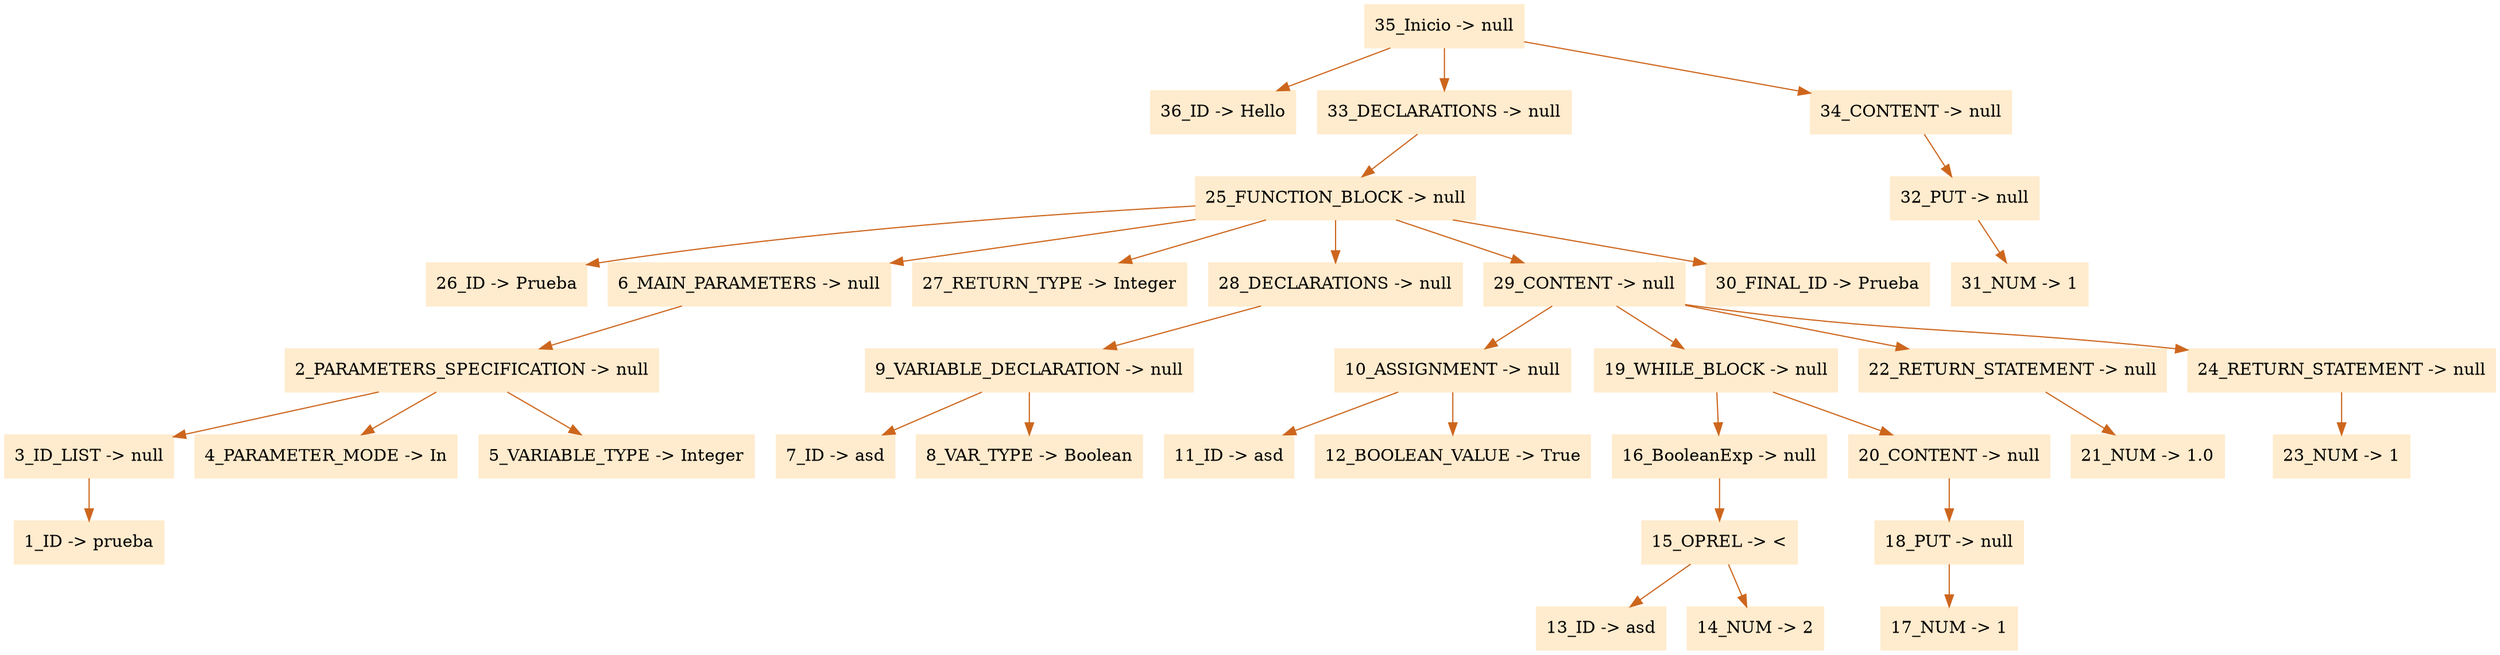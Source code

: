 digraph G {node[shape=box, style=filled, color=blanchedalmond]; edge[color=chocolate3];rankdir=UD 

"35_Inicio -> null"->"36_ID -> Hello"
"35_Inicio -> null"->"33_DECLARATIONS -> null"
"33_DECLARATIONS -> null"->"25_FUNCTION_BLOCK -> null"
"25_FUNCTION_BLOCK -> null"->"26_ID -> Prueba"
"25_FUNCTION_BLOCK -> null"->"6_MAIN_PARAMETERS -> null"
"6_MAIN_PARAMETERS -> null"->"2_PARAMETERS_SPECIFICATION -> null"
"2_PARAMETERS_SPECIFICATION -> null"->"3_ID_LIST -> null"
"3_ID_LIST -> null"->"1_ID -> prueba"
"2_PARAMETERS_SPECIFICATION -> null"->"4_PARAMETER_MODE -> In"
"2_PARAMETERS_SPECIFICATION -> null"->"5_VARIABLE_TYPE -> Integer"
"25_FUNCTION_BLOCK -> null"->"27_RETURN_TYPE -> Integer"
"25_FUNCTION_BLOCK -> null"->"28_DECLARATIONS -> null"
"28_DECLARATIONS -> null"->"9_VARIABLE_DECLARATION -> null"
"9_VARIABLE_DECLARATION -> null"->"7_ID -> asd"
"9_VARIABLE_DECLARATION -> null"->"8_VAR_TYPE -> Boolean"
"25_FUNCTION_BLOCK -> null"->"29_CONTENT -> null"
"29_CONTENT -> null"->"10_ASSIGNMENT -> null"
"10_ASSIGNMENT -> null"->"11_ID -> asd"
"10_ASSIGNMENT -> null"->"12_BOOLEAN_VALUE -> True"
"29_CONTENT -> null"->"19_WHILE_BLOCK -> null"
"19_WHILE_BLOCK -> null"->"16_BooleanExp -> null"
"16_BooleanExp -> null"->"15_OPREL -> <"
"15_OPREL -> <"->"13_ID -> asd"
"15_OPREL -> <"->"14_NUM -> 2"
"19_WHILE_BLOCK -> null"->"20_CONTENT -> null"
"20_CONTENT -> null"->"18_PUT -> null"
"18_PUT -> null"->"17_NUM -> 1"
"29_CONTENT -> null"->"22_RETURN_STATEMENT -> null"
"22_RETURN_STATEMENT -> null"->"21_NUM -> 1.0"
"29_CONTENT -> null"->"24_RETURN_STATEMENT -> null"
"24_RETURN_STATEMENT -> null"->"23_NUM -> 1"
"25_FUNCTION_BLOCK -> null"->"30_FINAL_ID -> Prueba"
"35_Inicio -> null"->"34_CONTENT -> null"
"34_CONTENT -> null"->"32_PUT -> null"
"32_PUT -> null"->"31_NUM -> 1"


}
